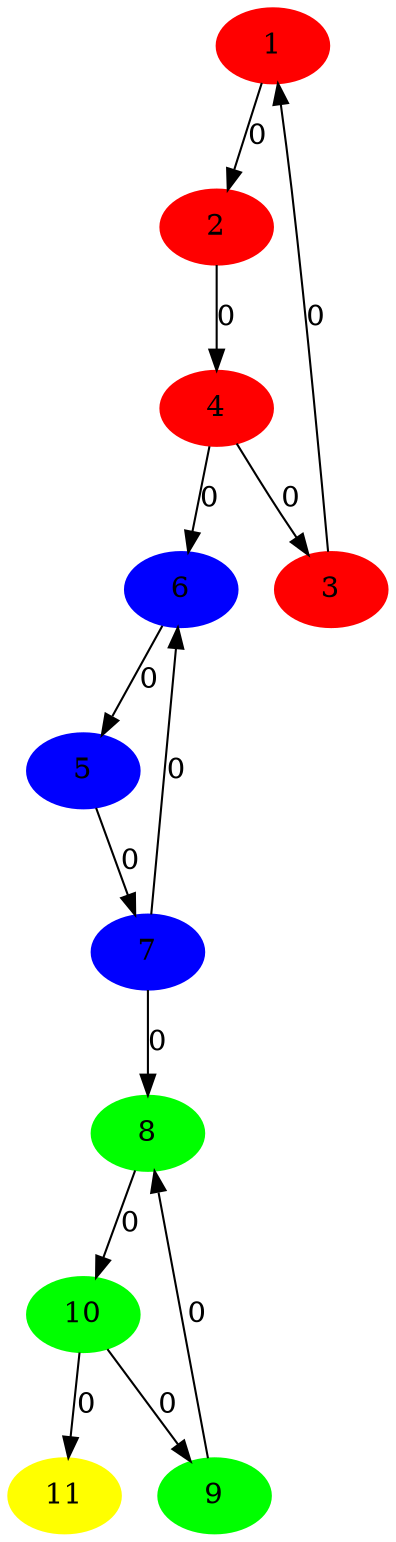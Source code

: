 digraph{
1 [color=red,style=filled];
10 [color=green,style=filled];
11 [color=yellow,style=filled];
2 [color=red,style=filled];
3 [color=red,style=filled];
4 [color=red,style=filled];
5 [color=blue,style=filled];
6 [color=blue,style=filled];
7 [color=blue,style=filled];
8 [color=green,style=filled];
9 [color=green,style=filled];
1->2 [label=0];
2->4 [label=0];
3->1 [label=0];
4->6 [label=0];
4->3 [label=0];
6->5 [label=0];
5->7 [label=0];
7->6 [label=0];
7->8 [label=0];
8->10 [label=0];
10->9 [label=0];
9->8 [label=0];
10->11 [label=0];
}